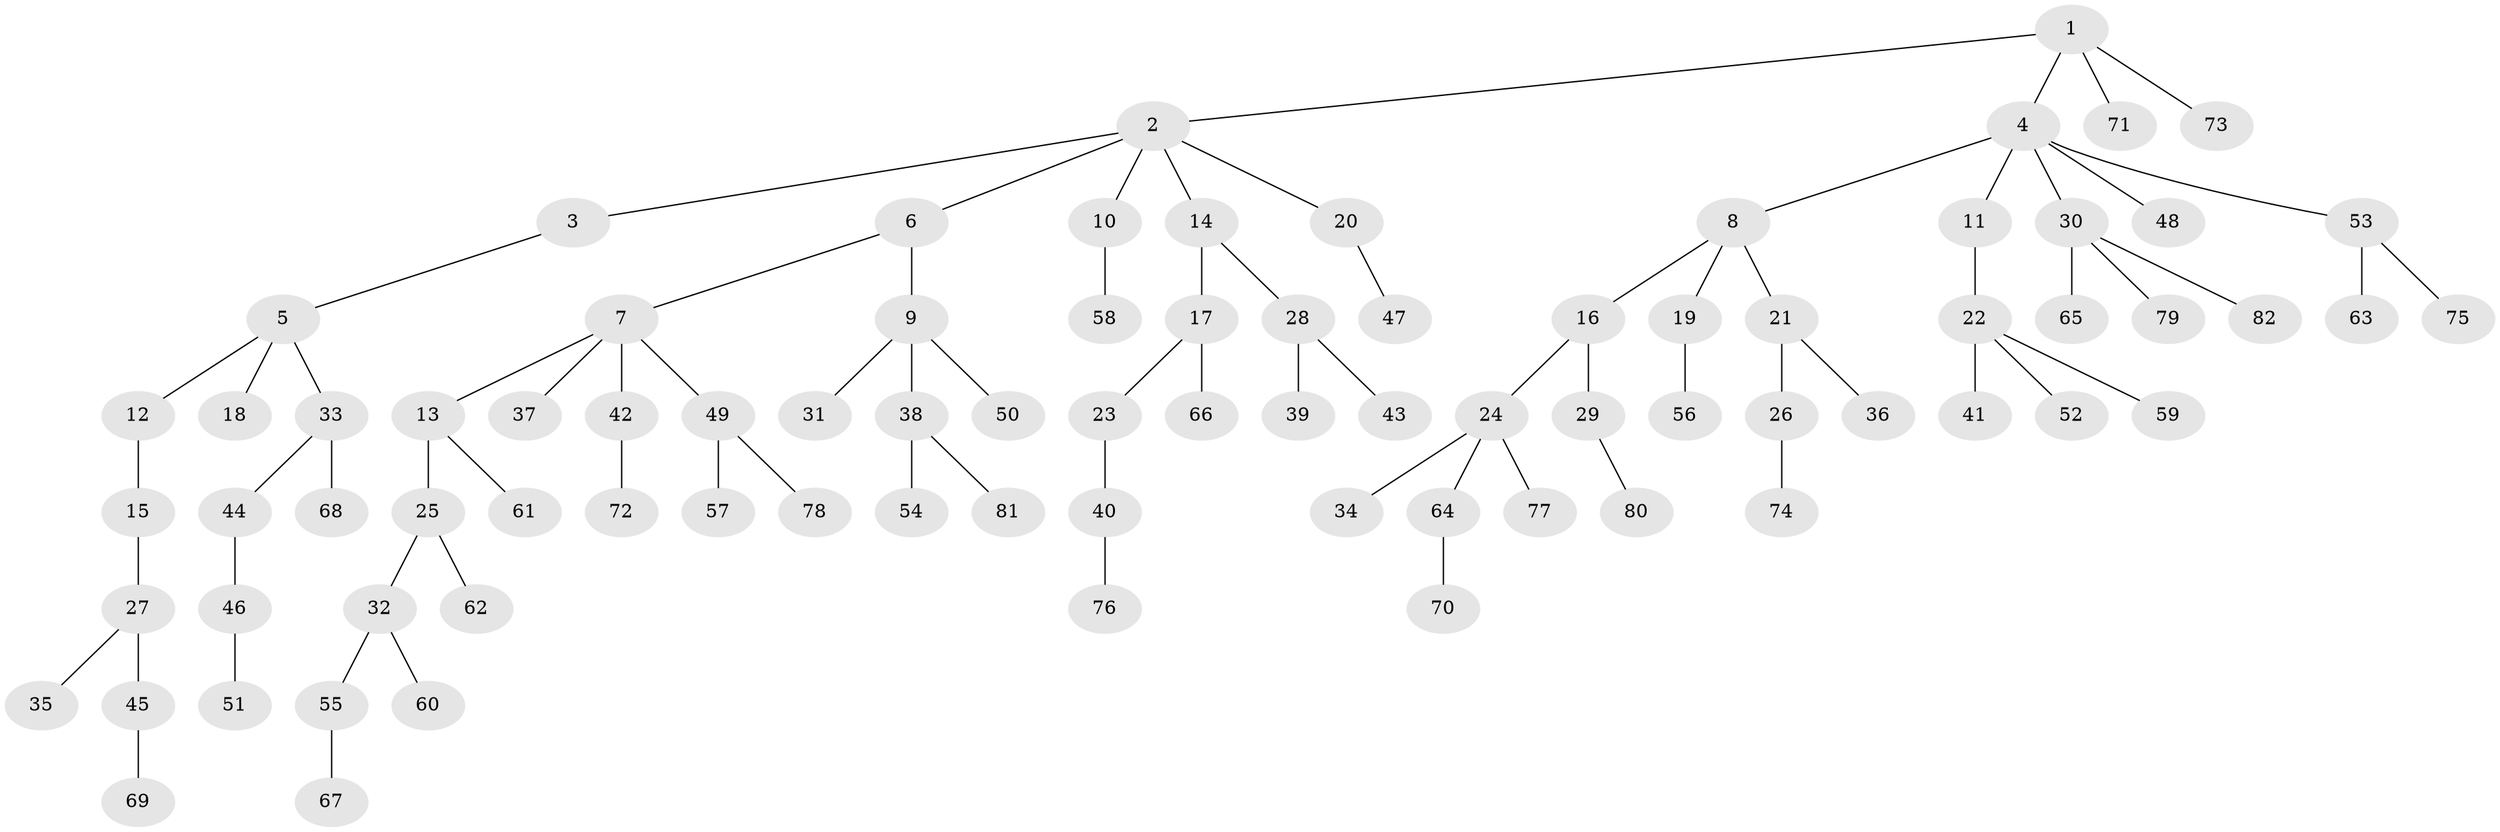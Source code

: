 // Generated by graph-tools (version 1.1) at 2025/53/03/09/25 04:53:47]
// undirected, 82 vertices, 81 edges
graph export_dot {
graph [start="1"]
  node [color=gray90,style=filled];
  1;
  2;
  3;
  4;
  5;
  6;
  7;
  8;
  9;
  10;
  11;
  12;
  13;
  14;
  15;
  16;
  17;
  18;
  19;
  20;
  21;
  22;
  23;
  24;
  25;
  26;
  27;
  28;
  29;
  30;
  31;
  32;
  33;
  34;
  35;
  36;
  37;
  38;
  39;
  40;
  41;
  42;
  43;
  44;
  45;
  46;
  47;
  48;
  49;
  50;
  51;
  52;
  53;
  54;
  55;
  56;
  57;
  58;
  59;
  60;
  61;
  62;
  63;
  64;
  65;
  66;
  67;
  68;
  69;
  70;
  71;
  72;
  73;
  74;
  75;
  76;
  77;
  78;
  79;
  80;
  81;
  82;
  1 -- 2;
  1 -- 4;
  1 -- 71;
  1 -- 73;
  2 -- 3;
  2 -- 6;
  2 -- 10;
  2 -- 14;
  2 -- 20;
  3 -- 5;
  4 -- 8;
  4 -- 11;
  4 -- 30;
  4 -- 48;
  4 -- 53;
  5 -- 12;
  5 -- 18;
  5 -- 33;
  6 -- 7;
  6 -- 9;
  7 -- 13;
  7 -- 37;
  7 -- 42;
  7 -- 49;
  8 -- 16;
  8 -- 19;
  8 -- 21;
  9 -- 31;
  9 -- 38;
  9 -- 50;
  10 -- 58;
  11 -- 22;
  12 -- 15;
  13 -- 25;
  13 -- 61;
  14 -- 17;
  14 -- 28;
  15 -- 27;
  16 -- 24;
  16 -- 29;
  17 -- 23;
  17 -- 66;
  19 -- 56;
  20 -- 47;
  21 -- 26;
  21 -- 36;
  22 -- 41;
  22 -- 52;
  22 -- 59;
  23 -- 40;
  24 -- 34;
  24 -- 64;
  24 -- 77;
  25 -- 32;
  25 -- 62;
  26 -- 74;
  27 -- 35;
  27 -- 45;
  28 -- 39;
  28 -- 43;
  29 -- 80;
  30 -- 65;
  30 -- 79;
  30 -- 82;
  32 -- 55;
  32 -- 60;
  33 -- 44;
  33 -- 68;
  38 -- 54;
  38 -- 81;
  40 -- 76;
  42 -- 72;
  44 -- 46;
  45 -- 69;
  46 -- 51;
  49 -- 57;
  49 -- 78;
  53 -- 63;
  53 -- 75;
  55 -- 67;
  64 -- 70;
}
